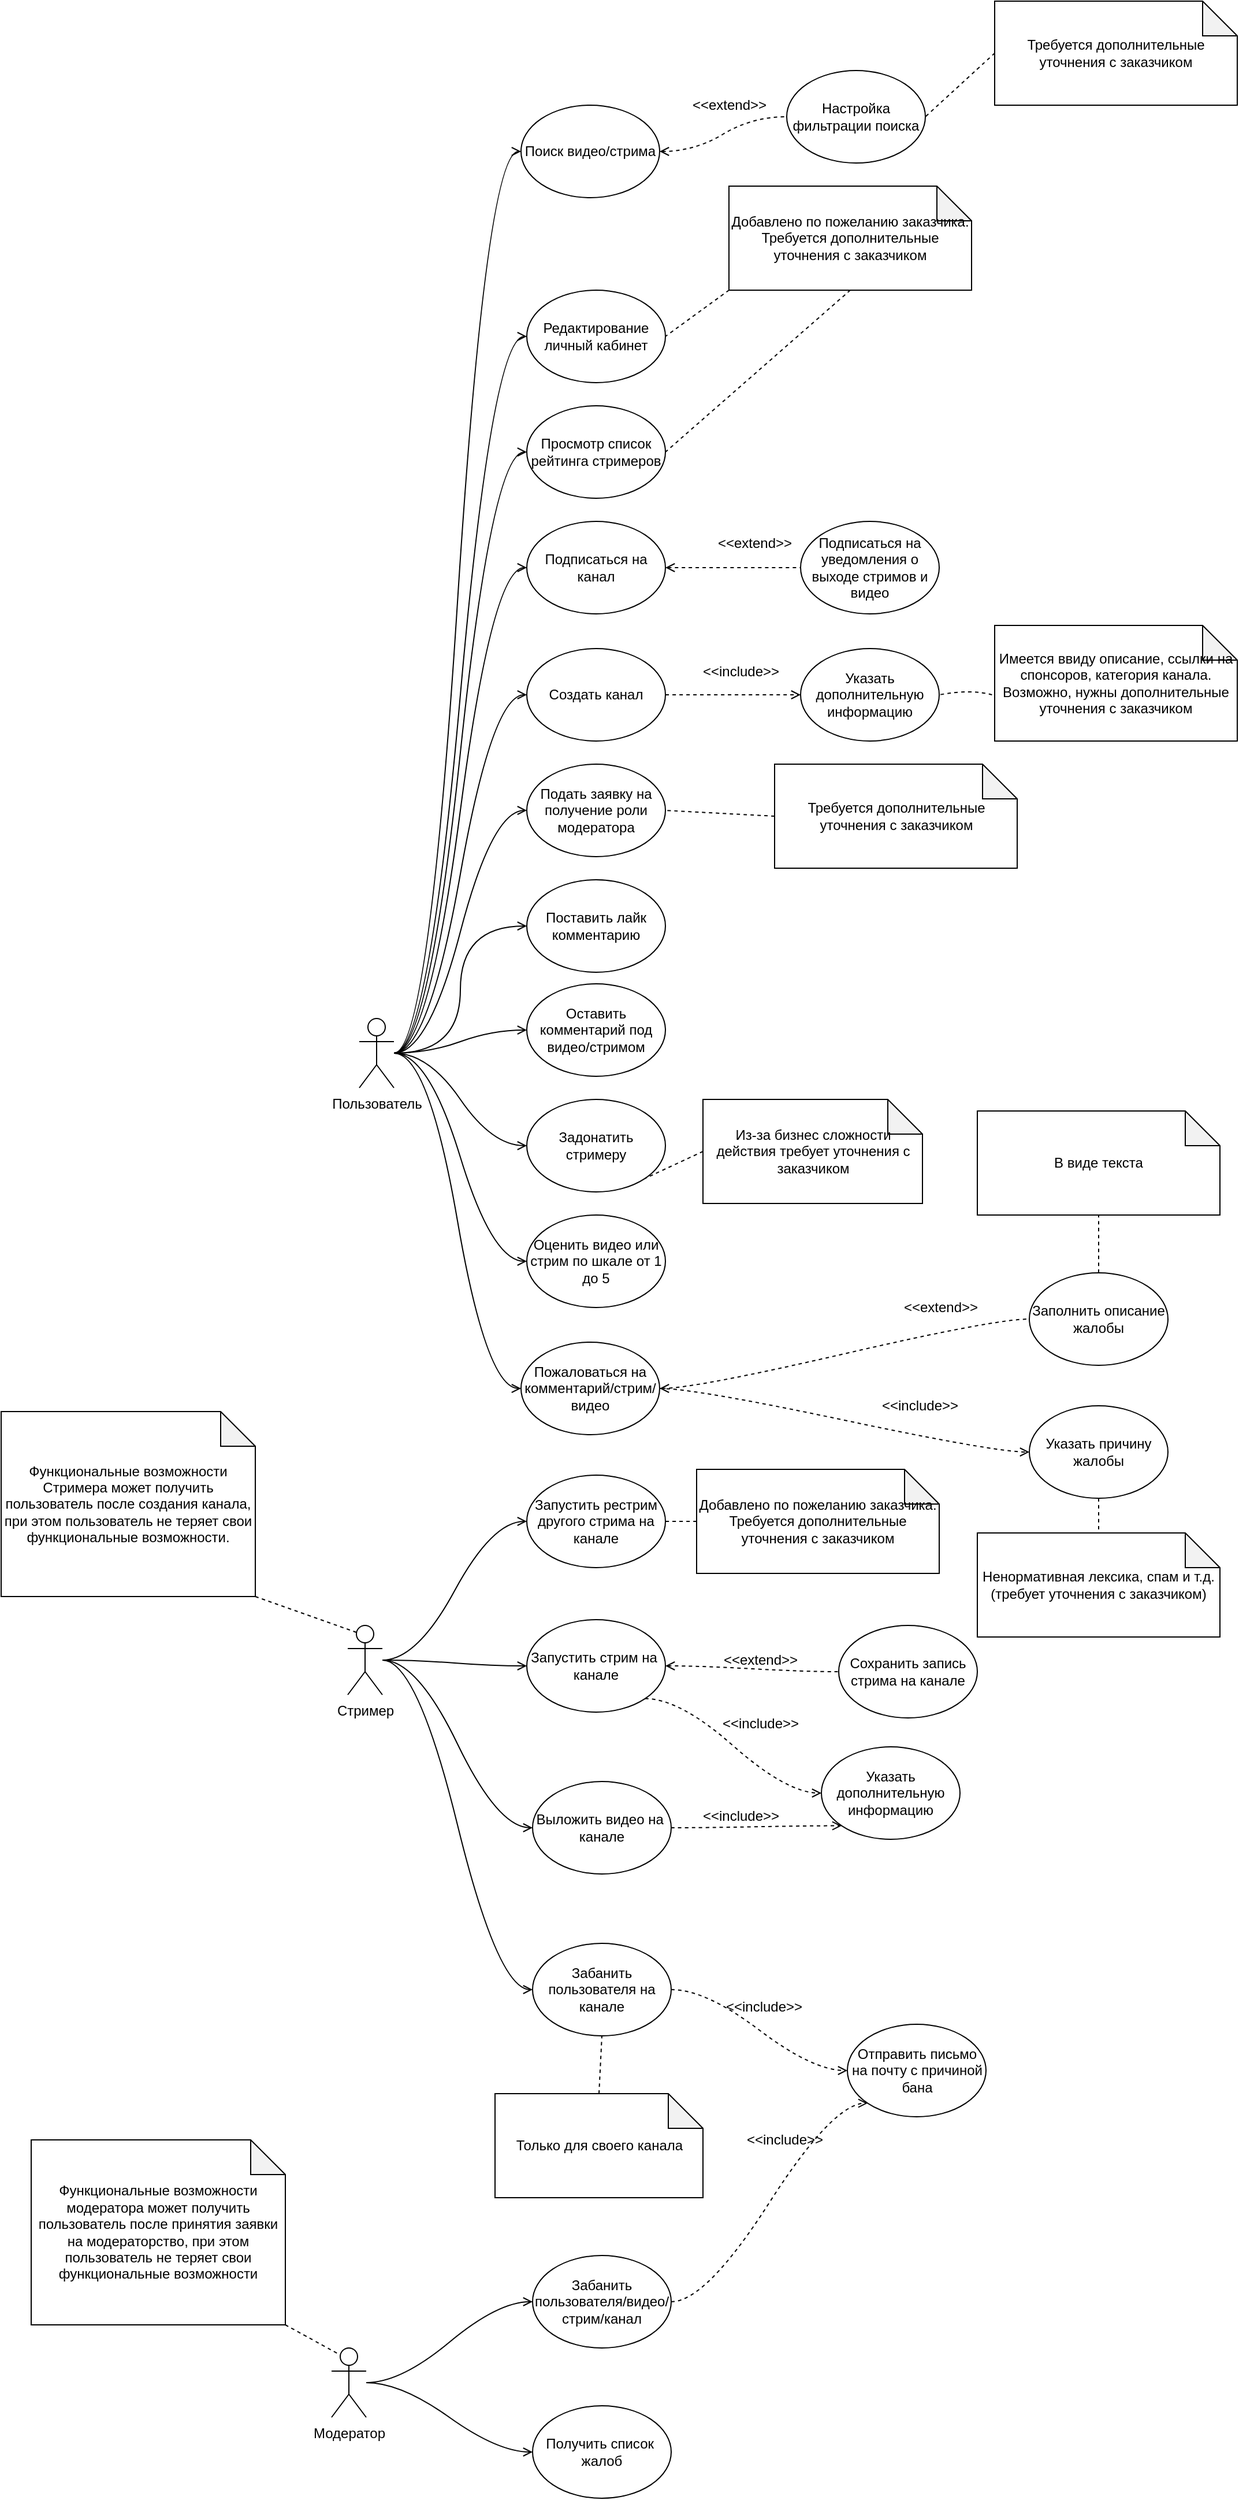 <mxfile version="16.6.1" type="github">
  <diagram id="3b7zyBsEo7-Uq_8gr8gD" name="Page-1">
    <mxGraphModel dx="2523" dy="1996" grid="1" gridSize="10" guides="1" tooltips="1" connect="1" arrows="1" fold="1" page="1" pageScale="1" pageWidth="850" pageHeight="1100" math="0" shadow="0">
      <root>
        <mxCell id="0" />
        <mxCell id="1" parent="0" />
        <mxCell id="tC24F0ibOgKhYHNWl2Ua-15" style="edgeStyle=orthogonalEdgeStyle;orthogonalLoop=1;jettySize=auto;html=1;endArrow=open;endFill=0;curved=1;entryX=0;entryY=0.5;entryDx=0;entryDy=0;" edge="1" parent="1" source="tC24F0ibOgKhYHNWl2Ua-1" target="tC24F0ibOgKhYHNWl2Ua-10">
          <mxGeometry relative="1" as="geometry" />
        </mxCell>
        <mxCell id="tC24F0ibOgKhYHNWl2Ua-16" style="edgeStyle=entityRelationEdgeStyle;orthogonalLoop=1;jettySize=auto;html=1;entryX=0;entryY=0.5;entryDx=0;entryDy=0;endArrow=open;endFill=0;curved=1;" edge="1" parent="1" source="tC24F0ibOgKhYHNWl2Ua-1" target="tC24F0ibOgKhYHNWl2Ua-8">
          <mxGeometry relative="1" as="geometry">
            <mxPoint x="90" y="430" as="sourcePoint" />
          </mxGeometry>
        </mxCell>
        <mxCell id="tC24F0ibOgKhYHNWl2Ua-27" style="edgeStyle=entityRelationEdgeStyle;curved=1;orthogonalLoop=1;jettySize=auto;html=1;endArrow=open;endFill=0;" edge="1" parent="1" source="tC24F0ibOgKhYHNWl2Ua-1" target="tC24F0ibOgKhYHNWl2Ua-11">
          <mxGeometry relative="1" as="geometry" />
        </mxCell>
        <mxCell id="tC24F0ibOgKhYHNWl2Ua-29" style="edgeStyle=entityRelationEdgeStyle;curved=1;orthogonalLoop=1;jettySize=auto;html=1;endArrow=open;endFill=0;" edge="1" parent="1" source="tC24F0ibOgKhYHNWl2Ua-1" target="tC24F0ibOgKhYHNWl2Ua-12">
          <mxGeometry relative="1" as="geometry" />
        </mxCell>
        <mxCell id="tC24F0ibOgKhYHNWl2Ua-30" style="edgeStyle=entityRelationEdgeStyle;curved=1;orthogonalLoop=1;jettySize=auto;html=1;endArrow=open;endFill=0;" edge="1" parent="1" source="tC24F0ibOgKhYHNWl2Ua-1" target="tC24F0ibOgKhYHNWl2Ua-14">
          <mxGeometry relative="1" as="geometry" />
        </mxCell>
        <mxCell id="tC24F0ibOgKhYHNWl2Ua-31" style="edgeStyle=entityRelationEdgeStyle;curved=1;orthogonalLoop=1;jettySize=auto;html=1;endArrow=open;endFill=0;" edge="1" parent="1" source="tC24F0ibOgKhYHNWl2Ua-1" target="tC24F0ibOgKhYHNWl2Ua-4">
          <mxGeometry relative="1" as="geometry" />
        </mxCell>
        <mxCell id="tC24F0ibOgKhYHNWl2Ua-32" style="edgeStyle=entityRelationEdgeStyle;curved=1;orthogonalLoop=1;jettySize=auto;html=1;entryX=0;entryY=0.5;entryDx=0;entryDy=0;endArrow=open;endFill=0;" edge="1" parent="1" source="tC24F0ibOgKhYHNWl2Ua-1" target="tC24F0ibOgKhYHNWl2Ua-5">
          <mxGeometry relative="1" as="geometry" />
        </mxCell>
        <mxCell id="tC24F0ibOgKhYHNWl2Ua-33" style="edgeStyle=entityRelationEdgeStyle;curved=1;orthogonalLoop=1;jettySize=auto;html=1;entryX=0;entryY=0.5;entryDx=0;entryDy=0;endArrow=open;endFill=0;" edge="1" parent="1" source="tC24F0ibOgKhYHNWl2Ua-34" target="tC24F0ibOgKhYHNWl2Ua-7">
          <mxGeometry relative="1" as="geometry" />
        </mxCell>
        <mxCell id="tC24F0ibOgKhYHNWl2Ua-36" style="edgeStyle=entityRelationEdgeStyle;curved=1;orthogonalLoop=1;jettySize=auto;html=1;endArrow=open;endFill=0;" edge="1" parent="1" source="tC24F0ibOgKhYHNWl2Ua-1" target="tC24F0ibOgKhYHNWl2Ua-9">
          <mxGeometry relative="1" as="geometry" />
        </mxCell>
        <mxCell id="tC24F0ibOgKhYHNWl2Ua-69" style="edgeStyle=entityRelationEdgeStyle;curved=1;orthogonalLoop=1;jettySize=auto;html=1;entryX=0;entryY=0.5;entryDx=0;entryDy=0;startArrow=none;startFill=0;endArrow=open;endFill=0;" edge="1" parent="1" source="tC24F0ibOgKhYHNWl2Ua-1" target="tC24F0ibOgKhYHNWl2Ua-68">
          <mxGeometry relative="1" as="geometry" />
        </mxCell>
        <mxCell id="tC24F0ibOgKhYHNWl2Ua-70" style="edgeStyle=entityRelationEdgeStyle;curved=1;orthogonalLoop=1;jettySize=auto;html=1;startArrow=none;startFill=0;endArrow=open;endFill=0;" edge="1" parent="1" source="tC24F0ibOgKhYHNWl2Ua-1" target="tC24F0ibOgKhYHNWl2Ua-67">
          <mxGeometry relative="1" as="geometry" />
        </mxCell>
        <mxCell id="tC24F0ibOgKhYHNWl2Ua-82" value="" style="edgeStyle=entityRelationEdgeStyle;curved=1;orthogonalLoop=1;jettySize=auto;html=1;startArrow=none;startFill=0;endArrow=open;endFill=0;entryX=0;entryY=0.5;entryDx=0;entryDy=0;" edge="1" parent="1" source="tC24F0ibOgKhYHNWl2Ua-1" target="tC24F0ibOgKhYHNWl2Ua-83">
          <mxGeometry relative="1" as="geometry">
            <mxPoint x="235.0" y="-350" as="targetPoint" />
          </mxGeometry>
        </mxCell>
        <mxCell id="tC24F0ibOgKhYHNWl2Ua-1" value="Пользователь" style="shape=umlActor;verticalLabelPosition=bottom;verticalAlign=top;html=1;outlineConnect=0;labelPosition=center;align=center;" vertex="1" parent="1">
          <mxGeometry x="90" y="400" width="30" height="60" as="geometry" />
        </mxCell>
        <mxCell id="tC24F0ibOgKhYHNWl2Ua-4" value="Создать канал" style="ellipse;whiteSpace=wrap;html=1;" vertex="1" parent="1">
          <mxGeometry x="235" y="80" width="120" height="80" as="geometry" />
        </mxCell>
        <mxCell id="tC24F0ibOgKhYHNWl2Ua-5" value="Подписаться на канал" style="ellipse;whiteSpace=wrap;html=1;" vertex="1" parent="1">
          <mxGeometry x="235" y="-30" width="120" height="80" as="geometry" />
        </mxCell>
        <mxCell id="tC24F0ibOgKhYHNWl2Ua-6" value="Выложить видео на&amp;nbsp; канале" style="ellipse;whiteSpace=wrap;html=1;" vertex="1" parent="1">
          <mxGeometry x="240" y="1060" width="120" height="80" as="geometry" />
        </mxCell>
        <mxCell id="tC24F0ibOgKhYHNWl2Ua-7" value="Запустить стрим на&amp;nbsp; канале" style="ellipse;whiteSpace=wrap;html=1;" vertex="1" parent="1">
          <mxGeometry x="235" y="920" width="120" height="80" as="geometry" />
        </mxCell>
        <mxCell id="tC24F0ibOgKhYHNWl2Ua-8" value="Оставить комментарий под видео/стримом" style="ellipse;whiteSpace=wrap;html=1;" vertex="1" parent="1">
          <mxGeometry x="235" y="370" width="120" height="80" as="geometry" />
        </mxCell>
        <mxCell id="tC24F0ibOgKhYHNWl2Ua-9" value="Оценить видео или стрим по шкале от 1 до 5" style="ellipse;whiteSpace=wrap;html=1;" vertex="1" parent="1">
          <mxGeometry x="235" y="570" width="120" height="80" as="geometry" />
        </mxCell>
        <mxCell id="tC24F0ibOgKhYHNWl2Ua-10" value="Поставить лайк комментарию" style="ellipse;whiteSpace=wrap;html=1;" vertex="1" parent="1">
          <mxGeometry x="235" y="280" width="120" height="80" as="geometry" />
        </mxCell>
        <mxCell id="tC24F0ibOgKhYHNWl2Ua-41" value="" style="edgeStyle=entityRelationEdgeStyle;curved=1;orthogonalLoop=1;jettySize=auto;html=1;endArrow=none;endFill=0;startArrow=open;startFill=0;dashed=1;" edge="1" parent="1" source="tC24F0ibOgKhYHNWl2Ua-11" target="tC24F0ibOgKhYHNWl2Ua-40">
          <mxGeometry relative="1" as="geometry" />
        </mxCell>
        <mxCell id="tC24F0ibOgKhYHNWl2Ua-47" value="" style="edgeStyle=entityRelationEdgeStyle;curved=1;orthogonalLoop=1;jettySize=auto;html=1;dashed=1;startArrow=none;startFill=0;endArrow=open;endFill=0;" edge="1" parent="1" source="tC24F0ibOgKhYHNWl2Ua-11" target="tC24F0ibOgKhYHNWl2Ua-46">
          <mxGeometry relative="1" as="geometry" />
        </mxCell>
        <mxCell id="tC24F0ibOgKhYHNWl2Ua-11" value="Пожаловаться на комментарий/стрим/видео" style="ellipse;whiteSpace=wrap;html=1;" vertex="1" parent="1">
          <mxGeometry x="230" y="680" width="120" height="80" as="geometry" />
        </mxCell>
        <mxCell id="tC24F0ibOgKhYHNWl2Ua-12" value="Подать заявку на получение роли модератора" style="ellipse;whiteSpace=wrap;html=1;" vertex="1" parent="1">
          <mxGeometry x="235" y="180" width="120" height="80" as="geometry" />
        </mxCell>
        <mxCell id="tC24F0ibOgKhYHNWl2Ua-14" value="Задонатить стримеру" style="ellipse;whiteSpace=wrap;html=1;" vertex="1" parent="1">
          <mxGeometry x="235" y="470" width="120" height="80" as="geometry" />
        </mxCell>
        <mxCell id="tC24F0ibOgKhYHNWl2Ua-20" style="edgeStyle=entityRelationEdgeStyle;curved=1;orthogonalLoop=1;jettySize=auto;html=1;entryX=0;entryY=0.5;entryDx=0;entryDy=0;endArrow=open;endFill=0;" edge="1" parent="1" source="tC24F0ibOgKhYHNWl2Ua-17" target="tC24F0ibOgKhYHNWl2Ua-18">
          <mxGeometry relative="1" as="geometry" />
        </mxCell>
        <mxCell id="tC24F0ibOgKhYHNWl2Ua-23" style="edgeStyle=entityRelationEdgeStyle;curved=1;orthogonalLoop=1;jettySize=auto;html=1;entryX=0;entryY=0.5;entryDx=0;entryDy=0;endArrow=open;endFill=0;" edge="1" parent="1" source="tC24F0ibOgKhYHNWl2Ua-17" target="tC24F0ibOgKhYHNWl2Ua-22">
          <mxGeometry relative="1" as="geometry" />
        </mxCell>
        <mxCell id="tC24F0ibOgKhYHNWl2Ua-17" value="Модератор" style="shape=umlActor;verticalLabelPosition=bottom;verticalAlign=top;html=1;outlineConnect=0;labelPosition=center;align=center;" vertex="1" parent="1">
          <mxGeometry x="66" y="1550" width="30" height="60" as="geometry" />
        </mxCell>
        <mxCell id="tC24F0ibOgKhYHNWl2Ua-18" value="Получить список&amp;nbsp; жалоб" style="ellipse;whiteSpace=wrap;html=1;" vertex="1" parent="1">
          <mxGeometry x="240" y="1600" width="120" height="80" as="geometry" />
        </mxCell>
        <mxCell id="tC24F0ibOgKhYHNWl2Ua-22" value="Забанить пользователя/видео/стрим/канал" style="ellipse;whiteSpace=wrap;html=1;" vertex="1" parent="1">
          <mxGeometry x="240" y="1470" width="120" height="80" as="geometry" />
        </mxCell>
        <mxCell id="tC24F0ibOgKhYHNWl2Ua-25" value="Функциональные возможности модератора может получить пользователь после принятия заявки на модераторство, при этом пользователь не теряет свои функциональные возможности" style="shape=note;whiteSpace=wrap;html=1;backgroundOutline=1;darkOpacity=0.05;" vertex="1" parent="1">
          <mxGeometry x="-194" y="1370" width="220" height="160" as="geometry" />
        </mxCell>
        <mxCell id="tC24F0ibOgKhYHNWl2Ua-26" value="" style="endArrow=none;dashed=1;html=1;curved=1;exitX=1;exitY=1;exitDx=0;exitDy=0;exitPerimeter=0;entryX=0.25;entryY=0.1;entryDx=0;entryDy=0;entryPerimeter=0;" edge="1" parent="1" source="tC24F0ibOgKhYHNWl2Ua-25" target="tC24F0ibOgKhYHNWl2Ua-17">
          <mxGeometry width="50" height="50" relative="1" as="geometry">
            <mxPoint x="26" y="1510" as="sourcePoint" />
            <mxPoint x="436" y="1430" as="targetPoint" />
          </mxGeometry>
        </mxCell>
        <mxCell id="tC24F0ibOgKhYHNWl2Ua-35" style="edgeStyle=entityRelationEdgeStyle;curved=1;orthogonalLoop=1;jettySize=auto;html=1;entryX=0;entryY=0.5;entryDx=0;entryDy=0;endArrow=open;endFill=0;" edge="1" parent="1" source="tC24F0ibOgKhYHNWl2Ua-34" target="tC24F0ibOgKhYHNWl2Ua-6">
          <mxGeometry relative="1" as="geometry" />
        </mxCell>
        <mxCell id="tC24F0ibOgKhYHNWl2Ua-56" style="edgeStyle=entityRelationEdgeStyle;curved=1;orthogonalLoop=1;jettySize=auto;html=1;entryX=0;entryY=0.5;entryDx=0;entryDy=0;startArrow=none;startFill=0;endArrow=open;endFill=0;" edge="1" parent="1" source="tC24F0ibOgKhYHNWl2Ua-34" target="tC24F0ibOgKhYHNWl2Ua-55">
          <mxGeometry relative="1" as="geometry" />
        </mxCell>
        <mxCell id="tC24F0ibOgKhYHNWl2Ua-76" style="edgeStyle=entityRelationEdgeStyle;curved=1;orthogonalLoop=1;jettySize=auto;html=1;entryX=0;entryY=0.5;entryDx=0;entryDy=0;startArrow=none;startFill=0;endArrow=open;endFill=0;" edge="1" parent="1" source="tC24F0ibOgKhYHNWl2Ua-34" target="tC24F0ibOgKhYHNWl2Ua-75">
          <mxGeometry relative="1" as="geometry" />
        </mxCell>
        <mxCell id="tC24F0ibOgKhYHNWl2Ua-34" value="Стример" style="shape=umlActor;verticalLabelPosition=bottom;verticalAlign=top;html=1;outlineConnect=0;labelPosition=center;align=center;" vertex="1" parent="1">
          <mxGeometry x="80" y="925" width="30" height="60" as="geometry" />
        </mxCell>
        <mxCell id="tC24F0ibOgKhYHNWl2Ua-37" value="Функциональные возможности Стримера может получить пользователь после создания канала, при этом пользователь не теряет свои функциональные возможности." style="shape=note;whiteSpace=wrap;html=1;backgroundOutline=1;darkOpacity=0.05;" vertex="1" parent="1">
          <mxGeometry x="-220" y="740" width="220" height="160" as="geometry" />
        </mxCell>
        <mxCell id="tC24F0ibOgKhYHNWl2Ua-38" value="" style="endArrow=none;dashed=1;html=1;curved=1;entryX=0.25;entryY=0.1;entryDx=0;entryDy=0;entryPerimeter=0;exitX=1;exitY=1;exitDx=0;exitDy=0;exitPerimeter=0;" edge="1" parent="1" source="tC24F0ibOgKhYHNWl2Ua-37" target="tC24F0ibOgKhYHNWl2Ua-34">
          <mxGeometry width="50" height="50" relative="1" as="geometry">
            <mxPoint x="-140" y="880" as="sourcePoint" />
            <mxPoint x="-380" y="950" as="targetPoint" />
          </mxGeometry>
        </mxCell>
        <mxCell id="tC24F0ibOgKhYHNWl2Ua-40" value="Заполнить описание жалобы" style="ellipse;whiteSpace=wrap;html=1;" vertex="1" parent="1">
          <mxGeometry x="670" y="620" width="120" height="80" as="geometry" />
        </mxCell>
        <mxCell id="tC24F0ibOgKhYHNWl2Ua-43" value="&amp;lt;&amp;lt;extend&amp;gt;&amp;gt;" style="text;html=1;align=center;verticalAlign=middle;resizable=0;points=[];autosize=1;strokeColor=none;fillColor=none;" vertex="1" parent="1">
          <mxGeometry x="552.5" y="640" width="80" height="20" as="geometry" />
        </mxCell>
        <mxCell id="tC24F0ibOgKhYHNWl2Ua-46" value="Указать причину жалобы" style="ellipse;whiteSpace=wrap;html=1;" vertex="1" parent="1">
          <mxGeometry x="670" y="735" width="120" height="80" as="geometry" />
        </mxCell>
        <mxCell id="tC24F0ibOgKhYHNWl2Ua-48" value="&amp;lt;&amp;lt;include&amp;gt;&amp;gt;" style="text;html=1;align=center;verticalAlign=middle;resizable=0;points=[];autosize=1;strokeColor=none;fillColor=none;" vertex="1" parent="1">
          <mxGeometry x="535" y="725" width="80" height="20" as="geometry" />
        </mxCell>
        <mxCell id="tC24F0ibOgKhYHNWl2Ua-49" value="Ненормативная лексика, спам и т.д.(требует уточнения с заказчиком)" style="shape=note;whiteSpace=wrap;html=1;backgroundOutline=1;darkOpacity=0.05;" vertex="1" parent="1">
          <mxGeometry x="625" y="845" width="210" height="90" as="geometry" />
        </mxCell>
        <mxCell id="tC24F0ibOgKhYHNWl2Ua-50" value="" style="endArrow=none;dashed=1;html=1;curved=1;entryX=0.5;entryY=0;entryDx=0;entryDy=0;entryPerimeter=0;" edge="1" parent="1" source="tC24F0ibOgKhYHNWl2Ua-46" target="tC24F0ibOgKhYHNWl2Ua-49">
          <mxGeometry width="50" height="50" relative="1" as="geometry">
            <mxPoint x="490" y="675" as="sourcePoint" />
            <mxPoint x="540" y="625" as="targetPoint" />
          </mxGeometry>
        </mxCell>
        <mxCell id="tC24F0ibOgKhYHNWl2Ua-51" value="Из-за бизнес сложности действия требует уточнения с заказчиком" style="shape=note;whiteSpace=wrap;html=1;backgroundOutline=1;darkOpacity=0.05;" vertex="1" parent="1">
          <mxGeometry x="387.5" y="470" width="190" height="90" as="geometry" />
        </mxCell>
        <mxCell id="tC24F0ibOgKhYHNWl2Ua-52" value="" style="endArrow=none;dashed=1;html=1;curved=1;entryX=1;entryY=1;entryDx=0;entryDy=0;exitX=0;exitY=0.5;exitDx=0;exitDy=0;exitPerimeter=0;" edge="1" parent="1" source="tC24F0ibOgKhYHNWl2Ua-51" target="tC24F0ibOgKhYHNWl2Ua-14">
          <mxGeometry width="50" height="50" relative="1" as="geometry">
            <mxPoint x="290" y="800" as="sourcePoint" />
            <mxPoint x="340" y="750" as="targetPoint" />
          </mxGeometry>
        </mxCell>
        <mxCell id="tC24F0ibOgKhYHNWl2Ua-55" value="Забанить пользователя на канале" style="ellipse;whiteSpace=wrap;html=1;" vertex="1" parent="1">
          <mxGeometry x="240" y="1200" width="120" height="80" as="geometry" />
        </mxCell>
        <mxCell id="tC24F0ibOgKhYHNWl2Ua-57" value="Только для своего канала" style="shape=note;whiteSpace=wrap;html=1;backgroundOutline=1;darkOpacity=0.05;" vertex="1" parent="1">
          <mxGeometry x="207.5" y="1330" width="180" height="90" as="geometry" />
        </mxCell>
        <mxCell id="tC24F0ibOgKhYHNWl2Ua-58" value="" style="endArrow=none;dashed=1;html=1;curved=1;entryX=0.5;entryY=1;entryDx=0;entryDy=0;exitX=0.5;exitY=0;exitDx=0;exitDy=0;exitPerimeter=0;" edge="1" parent="1" source="tC24F0ibOgKhYHNWl2Ua-57" target="tC24F0ibOgKhYHNWl2Ua-55">
          <mxGeometry width="50" height="50" relative="1" as="geometry">
            <mxPoint x="287.5" y="1330" as="sourcePoint" />
            <mxPoint x="337.5" y="1280" as="targetPoint" />
          </mxGeometry>
        </mxCell>
        <mxCell id="tC24F0ibOgKhYHNWl2Ua-59" value="Сохранить запись стрима на канале" style="ellipse;whiteSpace=wrap;html=1;" vertex="1" parent="1">
          <mxGeometry x="505" y="925" width="120" height="80" as="geometry" />
        </mxCell>
        <mxCell id="tC24F0ibOgKhYHNWl2Ua-61" value="" style="edgeStyle=entityRelationEdgeStyle;curved=1;orthogonalLoop=1;jettySize=auto;html=1;endArrow=none;endFill=0;startArrow=open;startFill=0;dashed=1;entryX=0;entryY=0.5;entryDx=0;entryDy=0;exitX=1;exitY=0.5;exitDx=0;exitDy=0;" edge="1" parent="1" source="tC24F0ibOgKhYHNWl2Ua-7" target="tC24F0ibOgKhYHNWl2Ua-59">
          <mxGeometry relative="1" as="geometry">
            <mxPoint x="365" y="1060" as="sourcePoint" />
            <mxPoint x="500.0" y="1010" as="targetPoint" />
          </mxGeometry>
        </mxCell>
        <mxCell id="tC24F0ibOgKhYHNWl2Ua-62" value="&amp;lt;&amp;lt;extend&amp;gt;&amp;gt;" style="text;html=1;align=center;verticalAlign=middle;resizable=0;points=[];autosize=1;strokeColor=none;fillColor=none;" vertex="1" parent="1">
          <mxGeometry x="397" y="945" width="80" height="20" as="geometry" />
        </mxCell>
        <mxCell id="tC24F0ibOgKhYHNWl2Ua-64" value="Подписаться на уведомления о выходе стримов и видео" style="ellipse;whiteSpace=wrap;html=1;" vertex="1" parent="1">
          <mxGeometry x="472" y="-30" width="120" height="80" as="geometry" />
        </mxCell>
        <mxCell id="tC24F0ibOgKhYHNWl2Ua-65" value="" style="edgeStyle=entityRelationEdgeStyle;curved=1;orthogonalLoop=1;jettySize=auto;html=1;endArrow=none;endFill=0;startArrow=open;startFill=0;dashed=1;entryX=0;entryY=0.5;entryDx=0;entryDy=0;exitX=1;exitY=0.5;exitDx=0;exitDy=0;" edge="1" parent="1" source="tC24F0ibOgKhYHNWl2Ua-5" target="tC24F0ibOgKhYHNWl2Ua-64">
          <mxGeometry relative="1" as="geometry">
            <mxPoint x="367.0" y="-1" as="sourcePoint" />
            <mxPoint x="482.0" y="-1" as="targetPoint" />
          </mxGeometry>
        </mxCell>
        <mxCell id="tC24F0ibOgKhYHNWl2Ua-66" value="&amp;lt;&amp;lt;extend&amp;gt;&amp;gt;" style="text;html=1;align=center;verticalAlign=middle;resizable=0;points=[];autosize=1;strokeColor=none;fillColor=none;" vertex="1" parent="1">
          <mxGeometry x="392" y="-21" width="80" height="20" as="geometry" />
        </mxCell>
        <mxCell id="tC24F0ibOgKhYHNWl2Ua-67" value="Редактирование личный кабинет" style="ellipse;whiteSpace=wrap;html=1;" vertex="1" parent="1">
          <mxGeometry x="235" y="-230" width="120" height="80" as="geometry" />
        </mxCell>
        <mxCell id="tC24F0ibOgKhYHNWl2Ua-68" value="Просмотр список рейтинга стримеров" style="ellipse;whiteSpace=wrap;html=1;" vertex="1" parent="1">
          <mxGeometry x="235" y="-130" width="120" height="80" as="geometry" />
        </mxCell>
        <mxCell id="tC24F0ibOgKhYHNWl2Ua-71" value="Добавлено по пожеланию заказчика. Требуется дополнительные уточнения с заказчиком" style="shape=note;whiteSpace=wrap;html=1;backgroundOutline=1;darkOpacity=0.05;" vertex="1" parent="1">
          <mxGeometry x="410" y="-320" width="210" height="90" as="geometry" />
        </mxCell>
        <mxCell id="tC24F0ibOgKhYHNWl2Ua-73" value="" style="endArrow=none;dashed=1;html=1;curved=1;entryX=1;entryY=0.5;entryDx=0;entryDy=0;exitX=0;exitY=1;exitDx=0;exitDy=0;exitPerimeter=0;" edge="1" parent="1" source="tC24F0ibOgKhYHNWl2Ua-71" target="tC24F0ibOgKhYHNWl2Ua-67">
          <mxGeometry width="50" height="50" relative="1" as="geometry">
            <mxPoint x="290" y="100" as="sourcePoint" />
            <mxPoint x="340" y="50" as="targetPoint" />
          </mxGeometry>
        </mxCell>
        <mxCell id="tC24F0ibOgKhYHNWl2Ua-74" value="" style="endArrow=none;dashed=1;html=1;curved=1;entryX=1;entryY=0.5;entryDx=0;entryDy=0;exitX=0.5;exitY=1;exitDx=0;exitDy=0;exitPerimeter=0;" edge="1" parent="1" source="tC24F0ibOgKhYHNWl2Ua-71" target="tC24F0ibOgKhYHNWl2Ua-68">
          <mxGeometry width="50" height="50" relative="1" as="geometry">
            <mxPoint x="410.0" y="-135" as="sourcePoint" />
            <mxPoint x="365.0" y="-180" as="targetPoint" />
          </mxGeometry>
        </mxCell>
        <mxCell id="tC24F0ibOgKhYHNWl2Ua-75" value="Запустить рестрим другого стрима на канале" style="ellipse;whiteSpace=wrap;html=1;" vertex="1" parent="1">
          <mxGeometry x="235" y="795" width="120" height="80" as="geometry" />
        </mxCell>
        <mxCell id="tC24F0ibOgKhYHNWl2Ua-77" value="Добавлено по пожеланию заказчика. Требуется дополнительные уточнения с заказчиком" style="shape=note;whiteSpace=wrap;html=1;backgroundOutline=1;darkOpacity=0.05;" vertex="1" parent="1">
          <mxGeometry x="382" y="790" width="210" height="90" as="geometry" />
        </mxCell>
        <mxCell id="tC24F0ibOgKhYHNWl2Ua-78" value="" style="endArrow=none;dashed=1;html=1;curved=1;entryX=1;entryY=0.5;entryDx=0;entryDy=0;exitX=0;exitY=0.5;exitDx=0;exitDy=0;exitPerimeter=0;" edge="1" parent="1" source="tC24F0ibOgKhYHNWl2Ua-77" target="tC24F0ibOgKhYHNWl2Ua-75">
          <mxGeometry width="50" height="50" relative="1" as="geometry">
            <mxPoint x="285" y="825" as="sourcePoint" />
            <mxPoint x="335" y="775" as="targetPoint" />
          </mxGeometry>
        </mxCell>
        <mxCell id="tC24F0ibOgKhYHNWl2Ua-83" value="Поиск видео/стрима" style="ellipse;whiteSpace=wrap;html=1;" vertex="1" parent="1">
          <mxGeometry x="230" y="-390" width="120" height="80" as="geometry" />
        </mxCell>
        <mxCell id="tC24F0ibOgKhYHNWl2Ua-84" value="Настройка фильтрации поиска" style="ellipse;whiteSpace=wrap;html=1;" vertex="1" parent="1">
          <mxGeometry x="460" y="-420" width="120" height="80" as="geometry" />
        </mxCell>
        <mxCell id="tC24F0ibOgKhYHNWl2Ua-86" value="" style="edgeStyle=entityRelationEdgeStyle;curved=1;orthogonalLoop=1;jettySize=auto;html=1;endArrow=none;endFill=0;startArrow=open;startFill=0;dashed=1;entryX=0;entryY=0.5;entryDx=0;entryDy=0;exitX=1;exitY=0.5;exitDx=0;exitDy=0;" edge="1" parent="1" source="tC24F0ibOgKhYHNWl2Ua-83" target="tC24F0ibOgKhYHNWl2Ua-84">
          <mxGeometry relative="1" as="geometry">
            <mxPoint x="320.0" y="-419" as="sourcePoint" />
            <mxPoint x="437" y="-419" as="targetPoint" />
          </mxGeometry>
        </mxCell>
        <mxCell id="tC24F0ibOgKhYHNWl2Ua-87" value="&amp;lt;&amp;lt;extend&amp;gt;&amp;gt;" style="text;html=1;align=center;verticalAlign=middle;resizable=0;points=[];autosize=1;strokeColor=none;fillColor=none;" vertex="1" parent="1">
          <mxGeometry x="369.5" y="-400" width="80" height="20" as="geometry" />
        </mxCell>
        <mxCell id="tC24F0ibOgKhYHNWl2Ua-88" value="Требуется дополнительные уточнения с заказчиком" style="shape=note;whiteSpace=wrap;html=1;backgroundOutline=1;darkOpacity=0.05;" vertex="1" parent="1">
          <mxGeometry x="640" y="-480" width="210" height="90" as="geometry" />
        </mxCell>
        <mxCell id="tC24F0ibOgKhYHNWl2Ua-89" value="" style="endArrow=none;dashed=1;html=1;curved=1;entryX=1;entryY=0.5;entryDx=0;entryDy=0;exitX=0;exitY=0.5;exitDx=0;exitDy=0;exitPerimeter=0;" edge="1" parent="1" source="tC24F0ibOgKhYHNWl2Ua-88" target="tC24F0ibOgKhYHNWl2Ua-84">
          <mxGeometry width="50" height="50" relative="1" as="geometry">
            <mxPoint x="680.0" y="-490" as="sourcePoint" />
            <mxPoint x="520.0" y="-350" as="targetPoint" />
          </mxGeometry>
        </mxCell>
        <mxCell id="tC24F0ibOgKhYHNWl2Ua-91" value="Указать дополнительную информацию" style="ellipse;whiteSpace=wrap;html=1;" vertex="1" parent="1">
          <mxGeometry x="472" y="80" width="120" height="80" as="geometry" />
        </mxCell>
        <mxCell id="tC24F0ibOgKhYHNWl2Ua-94" value="" style="edgeStyle=entityRelationEdgeStyle;curved=1;orthogonalLoop=1;jettySize=auto;html=1;dashed=1;startArrow=none;startFill=0;endArrow=open;endFill=0;exitX=1;exitY=0.5;exitDx=0;exitDy=0;entryX=0;entryY=0.5;entryDx=0;entryDy=0;" edge="1" parent="1" source="tC24F0ibOgKhYHNWl2Ua-4" target="tC24F0ibOgKhYHNWl2Ua-91">
          <mxGeometry relative="1" as="geometry">
            <mxPoint x="300.0" y="160" as="sourcePoint" />
            <mxPoint x="620.0" y="215" as="targetPoint" />
          </mxGeometry>
        </mxCell>
        <mxCell id="tC24F0ibOgKhYHNWl2Ua-95" value="&amp;lt;&amp;lt;include&amp;gt;&amp;gt;" style="text;html=1;align=center;verticalAlign=middle;resizable=0;points=[];autosize=1;strokeColor=none;fillColor=none;" vertex="1" parent="1">
          <mxGeometry x="380" y="90" width="80" height="20" as="geometry" />
        </mxCell>
        <mxCell id="tC24F0ibOgKhYHNWl2Ua-96" value="Имеется ввиду описание, ссылки на спонсоров, категория канала. Возможно, нужны дополнительные уточнения с заказчиком" style="shape=note;whiteSpace=wrap;html=1;backgroundOutline=1;darkOpacity=0.05;" vertex="1" parent="1">
          <mxGeometry x="640" y="60" width="210" height="100" as="geometry" />
        </mxCell>
        <mxCell id="tC24F0ibOgKhYHNWl2Ua-98" value="" style="endArrow=none;dashed=1;html=1;curved=1;entryX=1;entryY=0.5;entryDx=0;entryDy=0;exitX=-0.011;exitY=0.6;exitDx=0;exitDy=0;exitPerimeter=0;" edge="1" parent="1" source="tC24F0ibOgKhYHNWl2Ua-96" target="tC24F0ibOgKhYHNWl2Ua-91">
          <mxGeometry width="50" height="50" relative="1" as="geometry">
            <mxPoint x="650.0" y="-425" as="sourcePoint" />
            <mxPoint x="590.0" y="-370" as="targetPoint" />
            <Array as="points">
              <mxPoint x="620" y="115" />
            </Array>
          </mxGeometry>
        </mxCell>
        <mxCell id="tC24F0ibOgKhYHNWl2Ua-99" value="Требуется дополнительные уточнения с заказчиком" style="shape=note;whiteSpace=wrap;html=1;backgroundOutline=1;darkOpacity=0.05;" vertex="1" parent="1">
          <mxGeometry x="449.5" y="180" width="210" height="90" as="geometry" />
        </mxCell>
        <mxCell id="tC24F0ibOgKhYHNWl2Ua-102" value="" style="endArrow=none;dashed=1;html=1;curved=1;entryX=1;entryY=0.5;entryDx=0;entryDy=0;exitX=0;exitY=0.5;exitDx=0;exitDy=0;exitPerimeter=0;" edge="1" parent="1" source="tC24F0ibOgKhYHNWl2Ua-99" target="tC24F0ibOgKhYHNWl2Ua-12">
          <mxGeometry width="50" height="50" relative="1" as="geometry">
            <mxPoint x="439.5" y="200" as="sourcePoint" />
            <mxPoint x="379.5" y="255" as="targetPoint" />
          </mxGeometry>
        </mxCell>
        <mxCell id="tC24F0ibOgKhYHNWl2Ua-103" value="Отправить письмо на почту с причиной бана" style="ellipse;whiteSpace=wrap;html=1;" vertex="1" parent="1">
          <mxGeometry x="512.5" y="1270" width="120" height="80" as="geometry" />
        </mxCell>
        <mxCell id="tC24F0ibOgKhYHNWl2Ua-104" value="" style="edgeStyle=entityRelationEdgeStyle;curved=1;orthogonalLoop=1;jettySize=auto;html=1;dashed=1;startArrow=none;startFill=0;endArrow=open;endFill=0;exitX=1;exitY=0.5;exitDx=0;exitDy=0;entryX=0;entryY=0.5;entryDx=0;entryDy=0;" edge="1" parent="1" source="tC24F0ibOgKhYHNWl2Ua-55" target="tC24F0ibOgKhYHNWl2Ua-103">
          <mxGeometry relative="1" as="geometry">
            <mxPoint x="387.5" y="1240" as="sourcePoint" />
            <mxPoint x="707.5" y="1295" as="targetPoint" />
          </mxGeometry>
        </mxCell>
        <mxCell id="tC24F0ibOgKhYHNWl2Ua-105" value="&amp;lt;&amp;lt;include&amp;gt;&amp;gt;" style="text;html=1;align=center;verticalAlign=middle;resizable=0;points=[];autosize=1;strokeColor=none;fillColor=none;" vertex="1" parent="1">
          <mxGeometry x="399.5" y="1245" width="80" height="20" as="geometry" />
        </mxCell>
        <mxCell id="tC24F0ibOgKhYHNWl2Ua-106" value="" style="edgeStyle=entityRelationEdgeStyle;curved=1;orthogonalLoop=1;jettySize=auto;html=1;dashed=1;startArrow=none;startFill=0;endArrow=open;endFill=0;exitX=1;exitY=0.5;exitDx=0;exitDy=0;entryX=0;entryY=1;entryDx=0;entryDy=0;" edge="1" parent="1" source="tC24F0ibOgKhYHNWl2Ua-22" target="tC24F0ibOgKhYHNWl2Ua-103">
          <mxGeometry relative="1" as="geometry">
            <mxPoint x="360.0" y="1170" as="sourcePoint" />
            <mxPoint x="500" y="1260" as="targetPoint" />
          </mxGeometry>
        </mxCell>
        <mxCell id="tC24F0ibOgKhYHNWl2Ua-107" value="&amp;lt;&amp;lt;include&amp;gt;&amp;gt;" style="text;html=1;align=center;verticalAlign=middle;resizable=0;points=[];autosize=1;strokeColor=none;fillColor=none;" vertex="1" parent="1">
          <mxGeometry x="417.5" y="1360" width="80" height="20" as="geometry" />
        </mxCell>
        <mxCell id="tC24F0ibOgKhYHNWl2Ua-108" value="Указать дополнительную информацию" style="ellipse;whiteSpace=wrap;html=1;" vertex="1" parent="1">
          <mxGeometry x="490" y="1030" width="120" height="80" as="geometry" />
        </mxCell>
        <mxCell id="tC24F0ibOgKhYHNWl2Ua-111" value="" style="edgeStyle=entityRelationEdgeStyle;curved=1;orthogonalLoop=1;jettySize=auto;html=1;dashed=1;startArrow=none;startFill=0;endArrow=open;endFill=0;exitX=1;exitY=1;exitDx=0;exitDy=0;entryX=0;entryY=0.5;entryDx=0;entryDy=0;" edge="1" parent="1" source="tC24F0ibOgKhYHNWl2Ua-7" target="tC24F0ibOgKhYHNWl2Ua-108">
          <mxGeometry relative="1" as="geometry">
            <mxPoint x="350.0" y="970" as="sourcePoint" />
            <mxPoint x="505.0" y="1040" as="targetPoint" />
          </mxGeometry>
        </mxCell>
        <mxCell id="tC24F0ibOgKhYHNWl2Ua-112" value="&amp;lt;&amp;lt;include&amp;gt;&amp;gt;" style="text;html=1;align=center;verticalAlign=middle;resizable=0;points=[];autosize=1;strokeColor=none;fillColor=none;" vertex="1" parent="1">
          <mxGeometry x="397" y="1000" width="80" height="20" as="geometry" />
        </mxCell>
        <mxCell id="tC24F0ibOgKhYHNWl2Ua-113" value="" style="edgeStyle=entityRelationEdgeStyle;curved=1;orthogonalLoop=1;jettySize=auto;html=1;dashed=1;startArrow=none;startFill=0;endArrow=open;endFill=0;exitX=1;exitY=0.5;exitDx=0;exitDy=0;entryX=0;entryY=1;entryDx=0;entryDy=0;" edge="1" parent="1" source="tC24F0ibOgKhYHNWl2Ua-6" target="tC24F0ibOgKhYHNWl2Ua-108">
          <mxGeometry relative="1" as="geometry">
            <mxPoint x="360.0" y="980" as="sourcePoint" />
            <mxPoint x="500" y="1050" as="targetPoint" />
          </mxGeometry>
        </mxCell>
        <mxCell id="tC24F0ibOgKhYHNWl2Ua-114" value="&amp;lt;&amp;lt;include&amp;gt;&amp;gt;" style="text;html=1;align=center;verticalAlign=middle;resizable=0;points=[];autosize=1;strokeColor=none;fillColor=none;" vertex="1" parent="1">
          <mxGeometry x="380" y="1080" width="80" height="20" as="geometry" />
        </mxCell>
        <mxCell id="tC24F0ibOgKhYHNWl2Ua-117" value="В виде текста" style="shape=note;whiteSpace=wrap;html=1;backgroundOutline=1;darkOpacity=0.05;" vertex="1" parent="1">
          <mxGeometry x="625" y="480" width="210" height="90" as="geometry" />
        </mxCell>
        <mxCell id="tC24F0ibOgKhYHNWl2Ua-119" value="" style="endArrow=none;dashed=1;html=1;curved=1;exitX=0.5;exitY=0;exitDx=0;exitDy=0;entryX=0.5;entryY=1;entryDx=0;entryDy=0;entryPerimeter=0;" edge="1" parent="1" source="tC24F0ibOgKhYHNWl2Ua-40" target="tC24F0ibOgKhYHNWl2Ua-117">
          <mxGeometry width="50" height="50" relative="1" as="geometry">
            <mxPoint x="210" y="760" as="sourcePoint" />
            <mxPoint x="260" y="710" as="targetPoint" />
          </mxGeometry>
        </mxCell>
      </root>
    </mxGraphModel>
  </diagram>
</mxfile>
